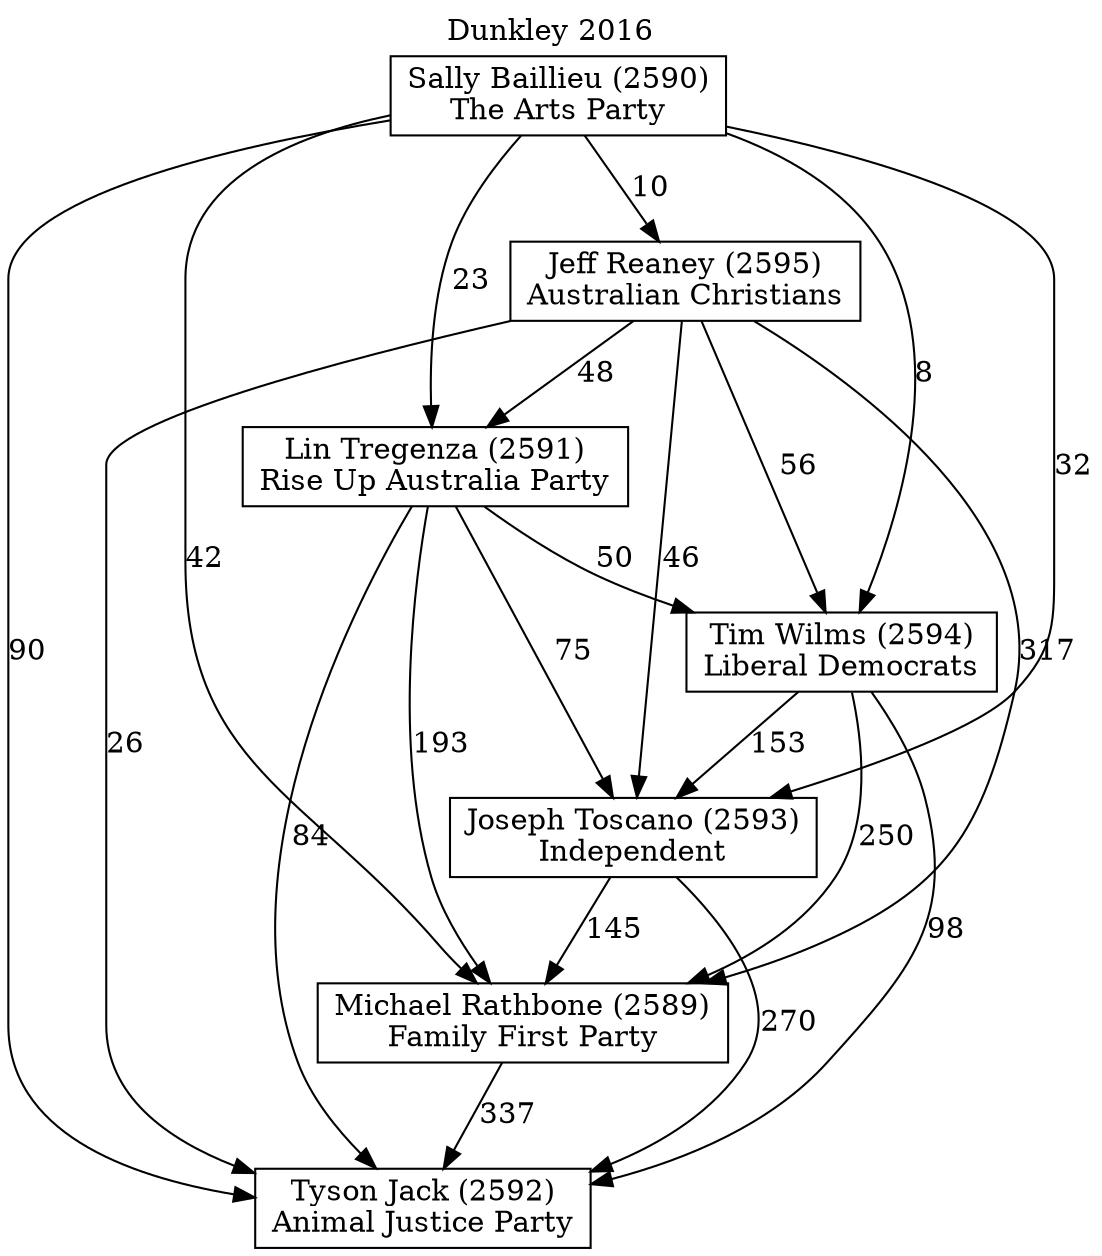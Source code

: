 // House preference flow
digraph "Tyson Jack (2592)_Dunkley_2016" {
	graph [label="Dunkley 2016" labelloc=t mclimit=10]
	node [shape=box]
	"Jeff Reaney (2595)" [label="Jeff Reaney (2595)
Australian Christians"]
	"Sally Baillieu (2590)" [label="Sally Baillieu (2590)
The Arts Party"]
	"Lin Tregenza (2591)" [label="Lin Tregenza (2591)
Rise Up Australia Party"]
	"Joseph Toscano (2593)" [label="Joseph Toscano (2593)
Independent"]
	"Tyson Jack (2592)" [label="Tyson Jack (2592)
Animal Justice Party"]
	"Michael Rathbone (2589)" [label="Michael Rathbone (2589)
Family First Party"]
	"Tim Wilms (2594)" [label="Tim Wilms (2594)
Liberal Democrats"]
	"Lin Tregenza (2591)" -> "Tyson Jack (2592)" [label=84]
	"Joseph Toscano (2593)" -> "Michael Rathbone (2589)" [label=145]
	"Tim Wilms (2594)" -> "Joseph Toscano (2593)" [label=153]
	"Tim Wilms (2594)" -> "Michael Rathbone (2589)" [label=250]
	"Lin Tregenza (2591)" -> "Joseph Toscano (2593)" [label=75]
	"Jeff Reaney (2595)" -> "Michael Rathbone (2589)" [label=317]
	"Joseph Toscano (2593)" -> "Tyson Jack (2592)" [label=270]
	"Jeff Reaney (2595)" -> "Lin Tregenza (2591)" [label=48]
	"Sally Baillieu (2590)" -> "Jeff Reaney (2595)" [label=10]
	"Lin Tregenza (2591)" -> "Michael Rathbone (2589)" [label=193]
	"Tim Wilms (2594)" -> "Tyson Jack (2592)" [label=98]
	"Jeff Reaney (2595)" -> "Tyson Jack (2592)" [label=26]
	"Sally Baillieu (2590)" -> "Tim Wilms (2594)" [label=8]
	"Sally Baillieu (2590)" -> "Lin Tregenza (2591)" [label=23]
	"Jeff Reaney (2595)" -> "Tim Wilms (2594)" [label=56]
	"Sally Baillieu (2590)" -> "Michael Rathbone (2589)" [label=42]
	"Lin Tregenza (2591)" -> "Tim Wilms (2594)" [label=50]
	"Sally Baillieu (2590)" -> "Joseph Toscano (2593)" [label=32]
	"Jeff Reaney (2595)" -> "Joseph Toscano (2593)" [label=46]
	"Sally Baillieu (2590)" -> "Tyson Jack (2592)" [label=90]
	"Michael Rathbone (2589)" -> "Tyson Jack (2592)" [label=337]
}
